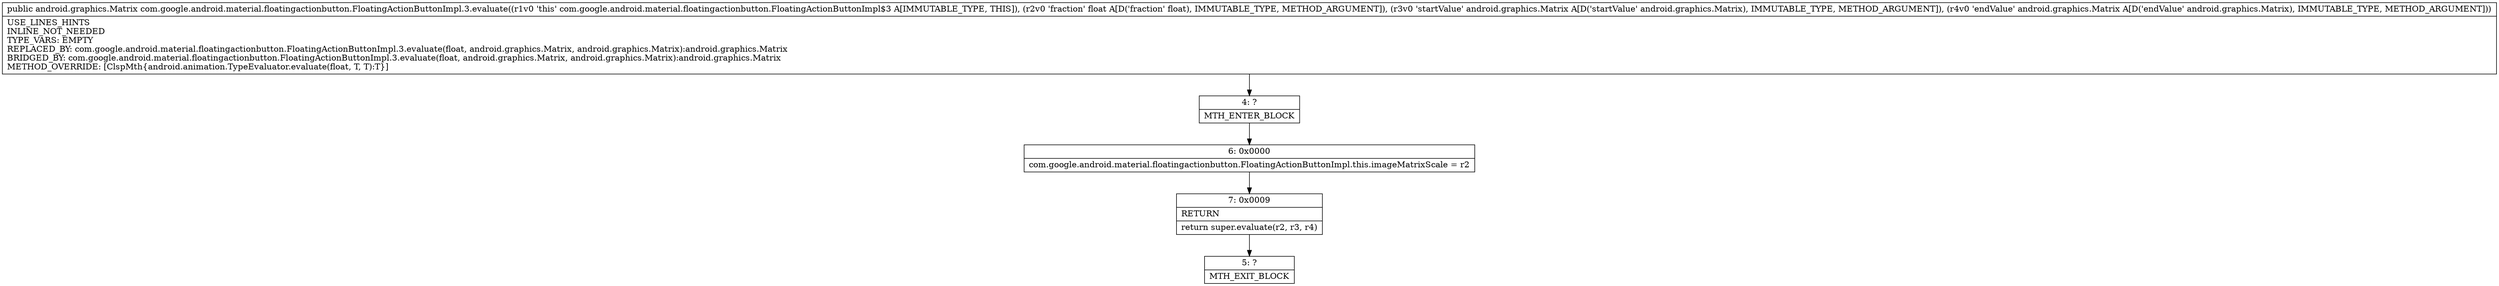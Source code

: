 digraph "CFG forcom.google.android.material.floatingactionbutton.FloatingActionButtonImpl.3.evaluate(FLandroid\/graphics\/Matrix;Landroid\/graphics\/Matrix;)Landroid\/graphics\/Matrix;" {
Node_4 [shape=record,label="{4\:\ ?|MTH_ENTER_BLOCK\l}"];
Node_6 [shape=record,label="{6\:\ 0x0000|com.google.android.material.floatingactionbutton.FloatingActionButtonImpl.this.imageMatrixScale = r2\l}"];
Node_7 [shape=record,label="{7\:\ 0x0009|RETURN\l|return super.evaluate(r2, r3, r4)\l}"];
Node_5 [shape=record,label="{5\:\ ?|MTH_EXIT_BLOCK\l}"];
MethodNode[shape=record,label="{public android.graphics.Matrix com.google.android.material.floatingactionbutton.FloatingActionButtonImpl.3.evaluate((r1v0 'this' com.google.android.material.floatingactionbutton.FloatingActionButtonImpl$3 A[IMMUTABLE_TYPE, THIS]), (r2v0 'fraction' float A[D('fraction' float), IMMUTABLE_TYPE, METHOD_ARGUMENT]), (r3v0 'startValue' android.graphics.Matrix A[D('startValue' android.graphics.Matrix), IMMUTABLE_TYPE, METHOD_ARGUMENT]), (r4v0 'endValue' android.graphics.Matrix A[D('endValue' android.graphics.Matrix), IMMUTABLE_TYPE, METHOD_ARGUMENT]))  | USE_LINES_HINTS\lINLINE_NOT_NEEDED\lTYPE_VARS: EMPTY\lREPLACED_BY: com.google.android.material.floatingactionbutton.FloatingActionButtonImpl.3.evaluate(float, android.graphics.Matrix, android.graphics.Matrix):android.graphics.Matrix\lBRIDGED_BY: com.google.android.material.floatingactionbutton.FloatingActionButtonImpl.3.evaluate(float, android.graphics.Matrix, android.graphics.Matrix):android.graphics.Matrix\lMETHOD_OVERRIDE: [ClspMth\{android.animation.TypeEvaluator.evaluate(float, T, T):T\}]\l}"];
MethodNode -> Node_4;Node_4 -> Node_6;
Node_6 -> Node_7;
Node_7 -> Node_5;
}

